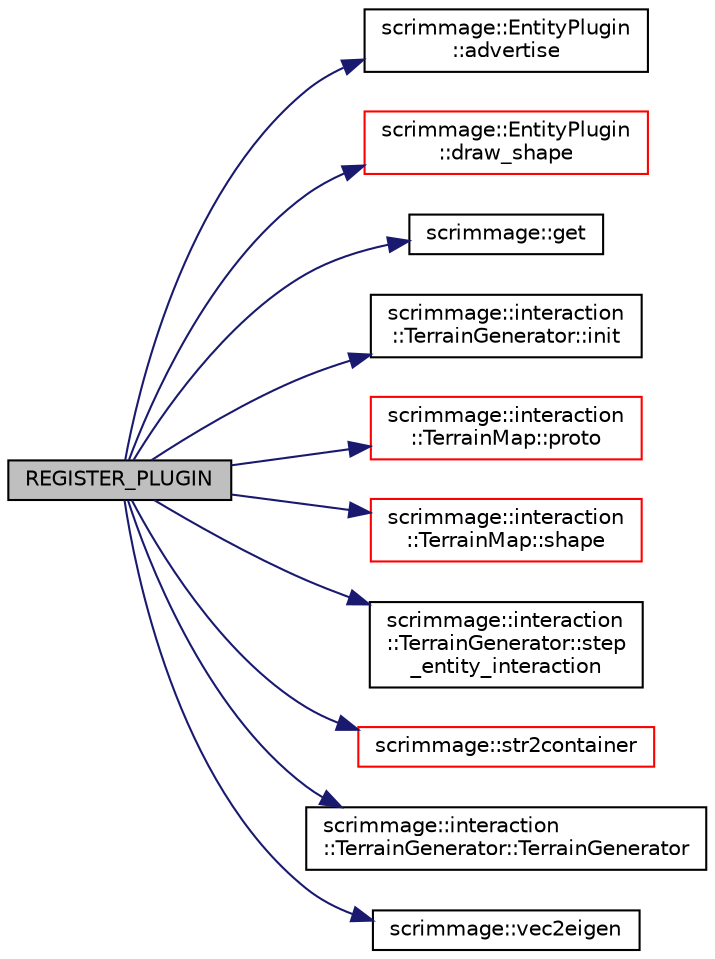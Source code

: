 digraph "REGISTER_PLUGIN"
{
 // LATEX_PDF_SIZE
  edge [fontname="Helvetica",fontsize="10",labelfontname="Helvetica",labelfontsize="10"];
  node [fontname="Helvetica",fontsize="10",shape=record];
  rankdir="LR";
  Node1 [label="REGISTER_PLUGIN",height=0.2,width=0.4,color="black", fillcolor="grey75", style="filled", fontcolor="black",tooltip=" "];
  Node1 -> Node2 [color="midnightblue",fontsize="10",style="solid",fontname="Helvetica"];
  Node2 [label="scrimmage::EntityPlugin\l::advertise",height=0.2,width=0.4,color="black", fillcolor="white", style="filled",URL="$classscrimmage_1_1EntityPlugin.html#aa4237f084247e93ca942aa70708aad03",tooltip=" "];
  Node1 -> Node3 [color="midnightblue",fontsize="10",style="solid",fontname="Helvetica"];
  Node3 [label="scrimmage::EntityPlugin\l::draw_shape",height=0.2,width=0.4,color="red", fillcolor="white", style="filled",URL="$classscrimmage_1_1EntityPlugin.html#ab2476217710e16f4965f9c9432726098",tooltip=" "];
  Node1 -> Node5 [color="midnightblue",fontsize="10",style="solid",fontname="Helvetica"];
  Node5 [label="scrimmage::get",height=0.2,width=0.4,color="black", fillcolor="white", style="filled",URL="$namespacescrimmage.html#a3cd399bc8f69e9cd9f22ae8426abb456",tooltip=" "];
  Node1 -> Node6 [color="midnightblue",fontsize="10",style="solid",fontname="Helvetica"];
  Node6 [label="scrimmage::interaction\l::TerrainGenerator::init",height=0.2,width=0.4,color="black", fillcolor="white", style="filled",URL="$classscrimmage_1_1interaction_1_1TerrainGenerator.html#a7b7f6ce43427b75eeee796637ff882f8",tooltip=" "];
  Node1 -> Node7 [color="midnightblue",fontsize="10",style="solid",fontname="Helvetica"];
  Node7 [label="scrimmage::interaction\l::TerrainMap::proto",height=0.2,width=0.4,color="red", fillcolor="white", style="filled",URL="$classscrimmage_1_1interaction_1_1TerrainMap.html#a6c1203ebbd6cce7521df931ed5b9a0a5",tooltip=" "];
  Node1 -> Node9 [color="midnightblue",fontsize="10",style="solid",fontname="Helvetica"];
  Node9 [label="scrimmage::interaction\l::TerrainMap::shape",height=0.2,width=0.4,color="red", fillcolor="white", style="filled",URL="$classscrimmage_1_1interaction_1_1TerrainMap.html#ac13bd8c7f6551605a39436ac4761cb0e",tooltip=" "];
  Node1 -> Node10 [color="midnightblue",fontsize="10",style="solid",fontname="Helvetica"];
  Node10 [label="scrimmage::interaction\l::TerrainGenerator::step\l_entity_interaction",height=0.2,width=0.4,color="black", fillcolor="white", style="filled",URL="$classscrimmage_1_1interaction_1_1TerrainGenerator.html#a963924903fa0e5dd9e77bfb20ea4a4b5",tooltip=" "];
  Node1 -> Node11 [color="midnightblue",fontsize="10",style="solid",fontname="Helvetica"];
  Node11 [label="scrimmage::str2container",height=0.2,width=0.4,color="red", fillcolor="white", style="filled",URL="$namespacescrimmage.html#a33cb0991fa26d446d903cf250661affb",tooltip=" "];
  Node1 -> Node13 [color="midnightblue",fontsize="10",style="solid",fontname="Helvetica"];
  Node13 [label="scrimmage::interaction\l::TerrainGenerator::TerrainGenerator",height=0.2,width=0.4,color="black", fillcolor="white", style="filled",URL="$classscrimmage_1_1interaction_1_1TerrainGenerator.html#a7c3ef531ce94319d1c584159ae53278b",tooltip=" "];
  Node1 -> Node14 [color="midnightblue",fontsize="10",style="solid",fontname="Helvetica"];
  Node14 [label="scrimmage::vec2eigen",height=0.2,width=0.4,color="black", fillcolor="white", style="filled",URL="$namespacescrimmage.html#aaad7545419d1346694d31a4aa5da440f",tooltip=" "];
}
